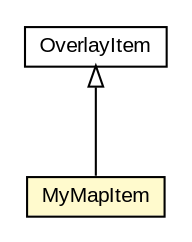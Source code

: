 #!/usr/local/bin/dot
#
# Class diagram 
# Generated by UMLGraph version R5_6-24-gf6e263 (http://www.umlgraph.org/)
#

digraph G {
	edge [fontname="arial",fontsize=10,labelfontname="arial",labelfontsize=10];
	node [fontname="arial",fontsize=10,shape=plaintext];
	nodesep=0.25;
	ranksep=0.5;
	// org.osmdroid.samplefragments.models.MyMapItem
	c75755 [label=<<table title="org.osmdroid.samplefragments.models.MyMapItem" border="0" cellborder="1" cellspacing="0" cellpadding="2" port="p" bgcolor="lemonChiffon" href="./MyMapItem.html">
		<tr><td><table border="0" cellspacing="0" cellpadding="1">
<tr><td align="center" balign="center"> MyMapItem </td></tr>
		</table></td></tr>
		</table>>, URL="./MyMapItem.html", fontname="arial", fontcolor="black", fontsize=10.0];
	// org.osmdroid.views.overlay.OverlayItem
	c75928 [label=<<table title="org.osmdroid.views.overlay.OverlayItem" border="0" cellborder="1" cellspacing="0" cellpadding="2" port="p" href="../../views/overlay/OverlayItem.html">
		<tr><td><table border="0" cellspacing="0" cellpadding="1">
<tr><td align="center" balign="center"> OverlayItem </td></tr>
		</table></td></tr>
		</table>>, URL="../../views/overlay/OverlayItem.html", fontname="arial", fontcolor="black", fontsize=10.0];
	//org.osmdroid.samplefragments.models.MyMapItem extends org.osmdroid.views.overlay.OverlayItem
	c75928:p -> c75755:p [dir=back,arrowtail=empty];
}

